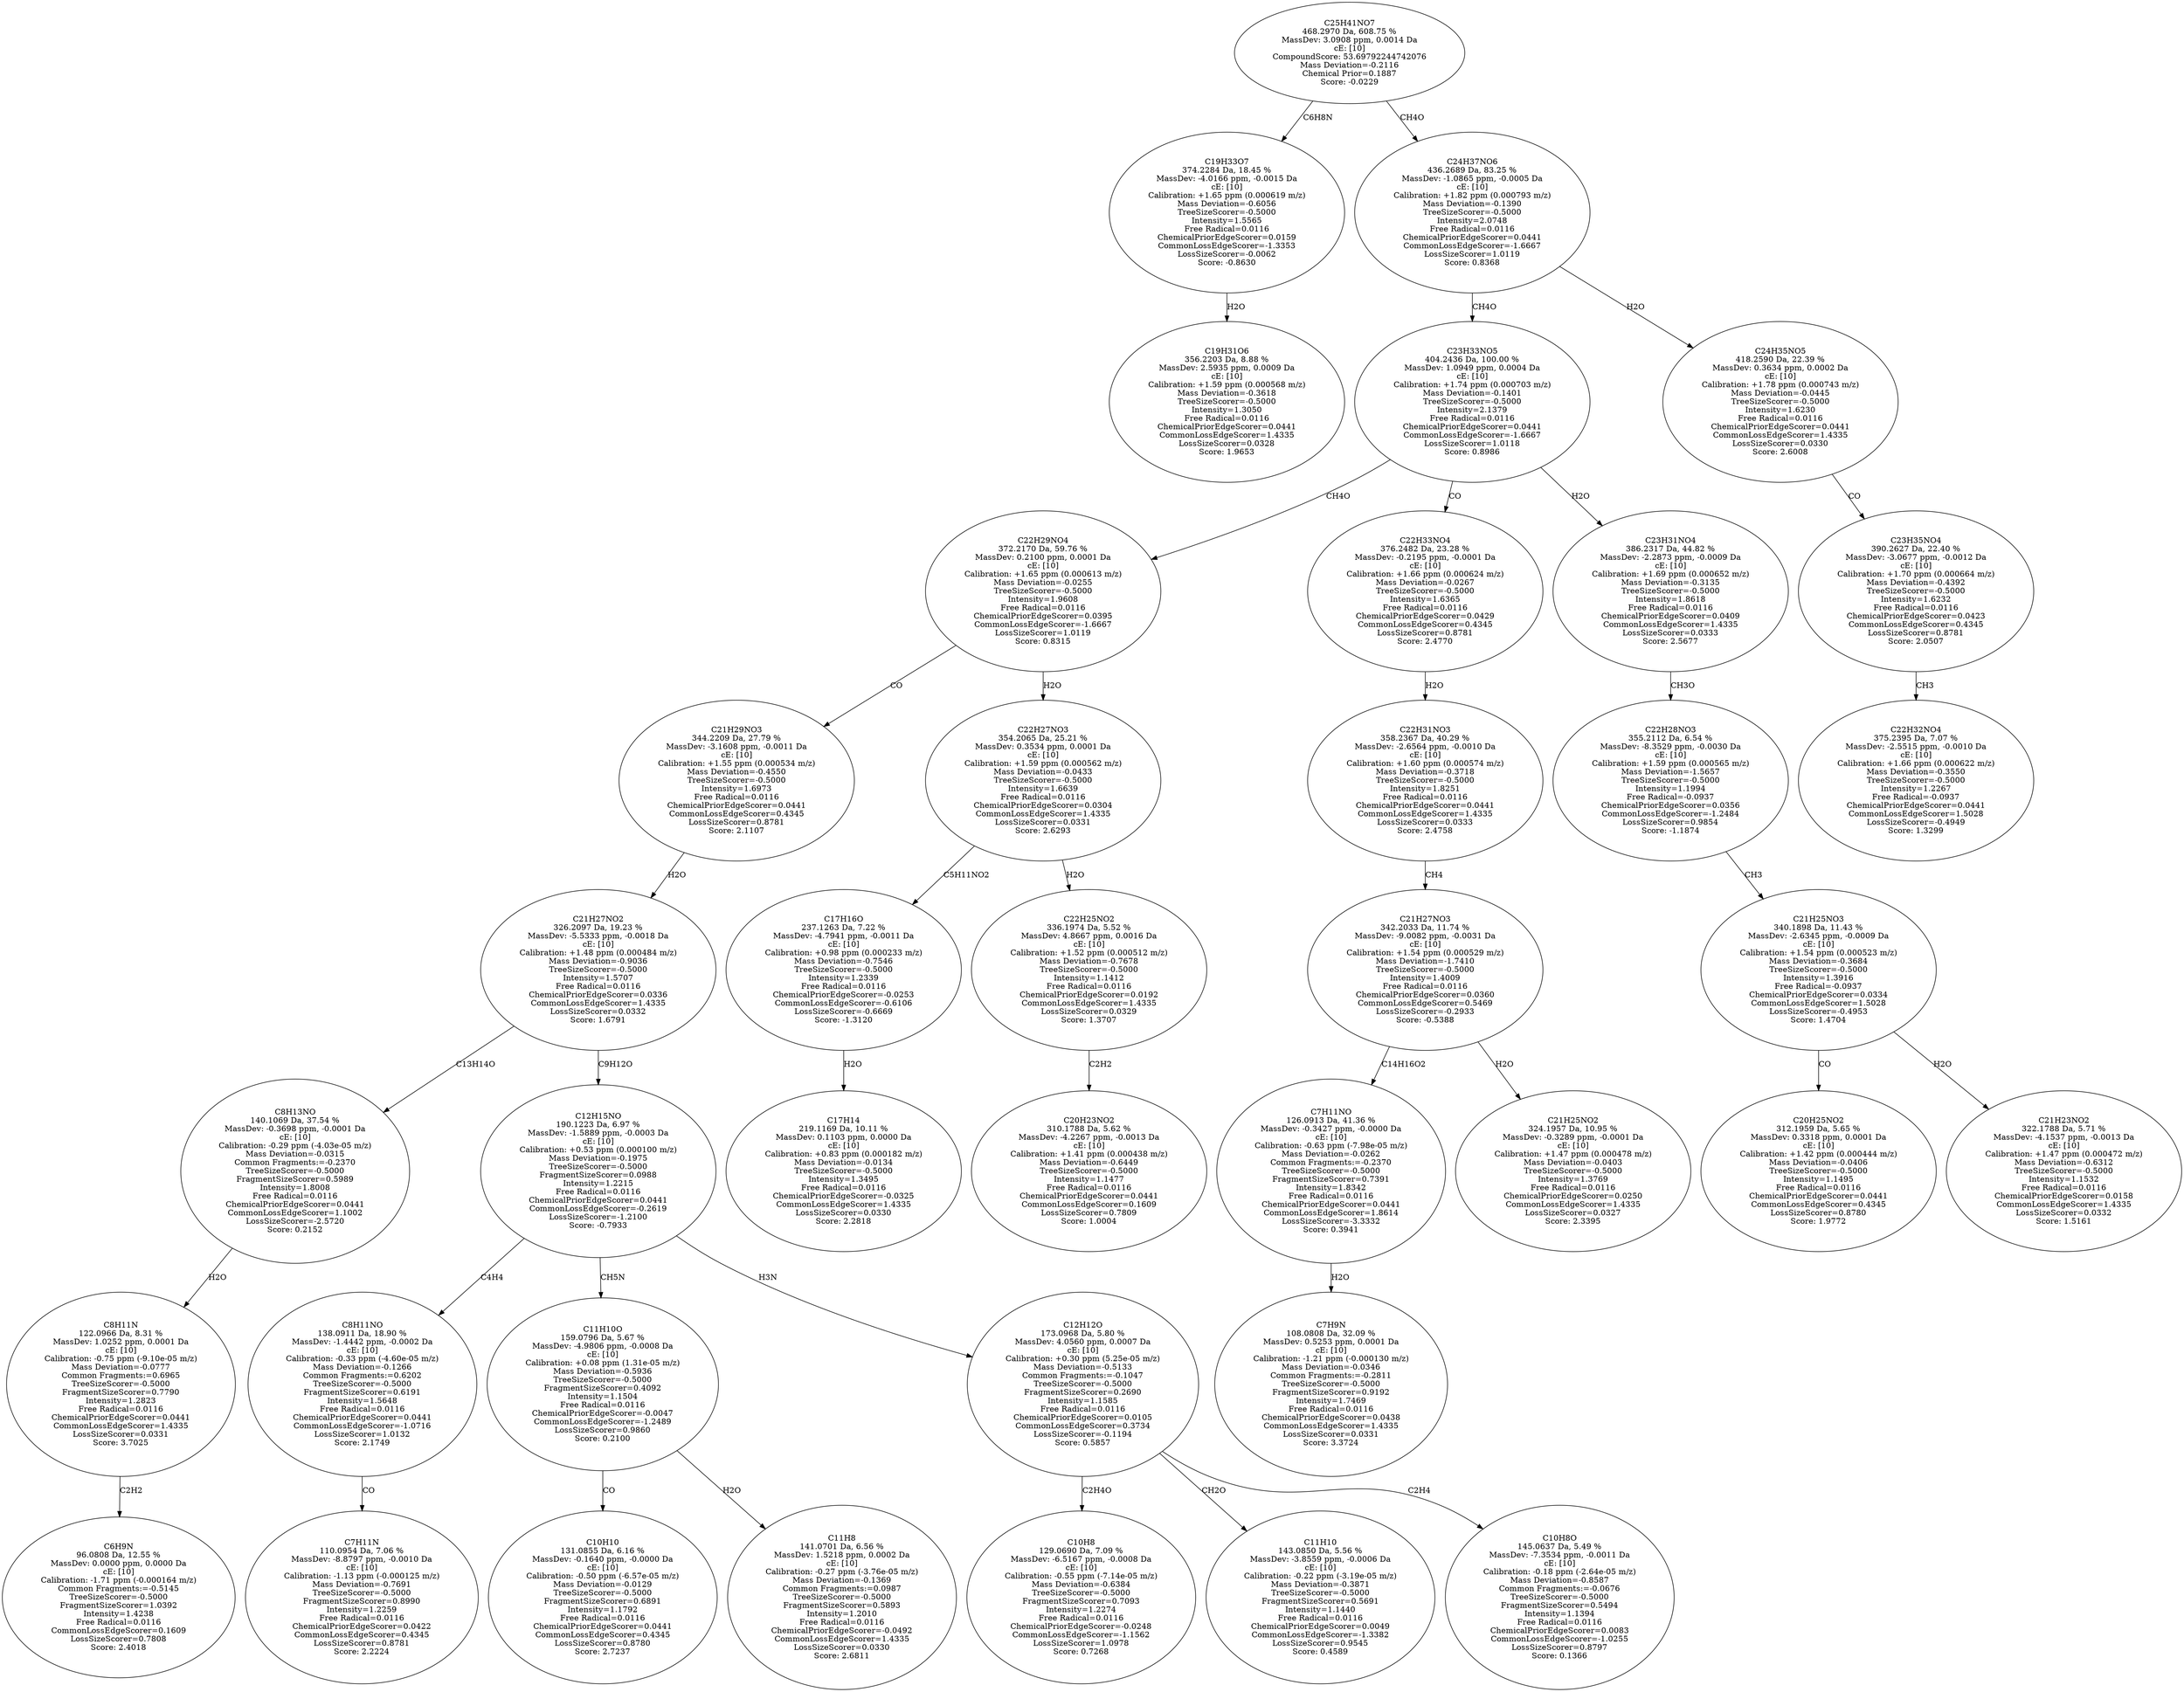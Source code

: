 strict digraph {
v1 [label="C19H31O6\n356.2203 Da, 8.88 %\nMassDev: 2.5935 ppm, 0.0009 Da\ncE: [10]\nCalibration: +1.59 ppm (0.000568 m/z)\nMass Deviation=-0.3618\nTreeSizeScorer=-0.5000\nIntensity=1.3050\nFree Radical=0.0116\nChemicalPriorEdgeScorer=0.0441\nCommonLossEdgeScorer=1.4335\nLossSizeScorer=0.0328\nScore: 1.9653"];
v2 [label="C19H33O7\n374.2284 Da, 18.45 %\nMassDev: -4.0166 ppm, -0.0015 Da\ncE: [10]\nCalibration: +1.65 ppm (0.000619 m/z)\nMass Deviation=-0.6056\nTreeSizeScorer=-0.5000\nIntensity=1.5565\nFree Radical=0.0116\nChemicalPriorEdgeScorer=0.0159\nCommonLossEdgeScorer=-1.3353\nLossSizeScorer=-0.0062\nScore: -0.8630"];
v3 [label="C6H9N\n96.0808 Da, 12.55 %\nMassDev: 0.0000 ppm, 0.0000 Da\ncE: [10]\nCalibration: -1.71 ppm (-0.000164 m/z)\nCommon Fragments:=-0.5145\nTreeSizeScorer=-0.5000\nFragmentSizeScorer=1.0392\nIntensity=1.4238\nFree Radical=0.0116\nCommonLossEdgeScorer=0.1609\nLossSizeScorer=0.7808\nScore: 2.4018"];
v4 [label="C8H11N\n122.0966 Da, 8.31 %\nMassDev: 1.0252 ppm, 0.0001 Da\ncE: [10]\nCalibration: -0.75 ppm (-9.10e-05 m/z)\nMass Deviation=-0.0777\nCommon Fragments:=0.6965\nTreeSizeScorer=-0.5000\nFragmentSizeScorer=0.7790\nIntensity=1.2823\nFree Radical=0.0116\nChemicalPriorEdgeScorer=0.0441\nCommonLossEdgeScorer=1.4335\nLossSizeScorer=0.0331\nScore: 3.7025"];
v5 [label="C8H13NO\n140.1069 Da, 37.54 %\nMassDev: -0.3698 ppm, -0.0001 Da\ncE: [10]\nCalibration: -0.29 ppm (-4.03e-05 m/z)\nMass Deviation=-0.0315\nCommon Fragments:=-0.2370\nTreeSizeScorer=-0.5000\nFragmentSizeScorer=0.5989\nIntensity=1.8008\nFree Radical=0.0116\nChemicalPriorEdgeScorer=0.0441\nCommonLossEdgeScorer=1.1002\nLossSizeScorer=-2.5720\nScore: 0.2152"];
v6 [label="C7H11N\n110.0954 Da, 7.06 %\nMassDev: -8.8797 ppm, -0.0010 Da\ncE: [10]\nCalibration: -1.13 ppm (-0.000125 m/z)\nMass Deviation=-0.7691\nTreeSizeScorer=-0.5000\nFragmentSizeScorer=0.8990\nIntensity=1.2259\nFree Radical=0.0116\nChemicalPriorEdgeScorer=0.0422\nCommonLossEdgeScorer=0.4345\nLossSizeScorer=0.8781\nScore: 2.2224"];
v7 [label="C8H11NO\n138.0911 Da, 18.90 %\nMassDev: -1.4442 ppm, -0.0002 Da\ncE: [10]\nCalibration: -0.33 ppm (-4.60e-05 m/z)\nMass Deviation=-0.1266\nCommon Fragments:=0.6202\nTreeSizeScorer=-0.5000\nFragmentSizeScorer=0.6191\nIntensity=1.5648\nFree Radical=0.0116\nChemicalPriorEdgeScorer=0.0441\nCommonLossEdgeScorer=-1.0716\nLossSizeScorer=1.0132\nScore: 2.1749"];
v8 [label="C10H10\n131.0855 Da, 6.16 %\nMassDev: -0.1640 ppm, -0.0000 Da\ncE: [10]\nCalibration: -0.50 ppm (-6.57e-05 m/z)\nMass Deviation=-0.0129\nTreeSizeScorer=-0.5000\nFragmentSizeScorer=0.6891\nIntensity=1.1792\nFree Radical=0.0116\nChemicalPriorEdgeScorer=0.0441\nCommonLossEdgeScorer=0.4345\nLossSizeScorer=0.8780\nScore: 2.7237"];
v9 [label="C11H8\n141.0701 Da, 6.56 %\nMassDev: 1.5218 ppm, 0.0002 Da\ncE: [10]\nCalibration: -0.27 ppm (-3.76e-05 m/z)\nMass Deviation=-0.1369\nCommon Fragments:=0.0987\nTreeSizeScorer=-0.5000\nFragmentSizeScorer=0.5893\nIntensity=1.2010\nFree Radical=0.0116\nChemicalPriorEdgeScorer=-0.0492\nCommonLossEdgeScorer=1.4335\nLossSizeScorer=0.0330\nScore: 2.6811"];
v10 [label="C11H10O\n159.0796 Da, 5.67 %\nMassDev: -4.9806 ppm, -0.0008 Da\ncE: [10]\nCalibration: +0.08 ppm (1.31e-05 m/z)\nMass Deviation=-0.5936\nTreeSizeScorer=-0.5000\nFragmentSizeScorer=0.4092\nIntensity=1.1504\nFree Radical=0.0116\nChemicalPriorEdgeScorer=-0.0047\nCommonLossEdgeScorer=-1.2489\nLossSizeScorer=0.9860\nScore: 0.2100"];
v11 [label="C10H8\n129.0690 Da, 7.09 %\nMassDev: -6.5167 ppm, -0.0008 Da\ncE: [10]\nCalibration: -0.55 ppm (-7.14e-05 m/z)\nMass Deviation=-0.6384\nTreeSizeScorer=-0.5000\nFragmentSizeScorer=0.7093\nIntensity=1.2274\nFree Radical=0.0116\nChemicalPriorEdgeScorer=-0.0248\nCommonLossEdgeScorer=-1.1562\nLossSizeScorer=1.0978\nScore: 0.7268"];
v12 [label="C11H10\n143.0850 Da, 5.56 %\nMassDev: -3.8559 ppm, -0.0006 Da\ncE: [10]\nCalibration: -0.22 ppm (-3.19e-05 m/z)\nMass Deviation=-0.3871\nTreeSizeScorer=-0.5000\nFragmentSizeScorer=0.5691\nIntensity=1.1440\nFree Radical=0.0116\nChemicalPriorEdgeScorer=0.0049\nCommonLossEdgeScorer=-1.3382\nLossSizeScorer=0.9545\nScore: 0.4589"];
v13 [label="C10H8O\n145.0637 Da, 5.49 %\nMassDev: -7.3534 ppm, -0.0011 Da\ncE: [10]\nCalibration: -0.18 ppm (-2.64e-05 m/z)\nMass Deviation=-0.8587\nCommon Fragments:=-0.0676\nTreeSizeScorer=-0.5000\nFragmentSizeScorer=0.5494\nIntensity=1.1394\nFree Radical=0.0116\nChemicalPriorEdgeScorer=0.0083\nCommonLossEdgeScorer=-1.0255\nLossSizeScorer=0.8797\nScore: 0.1366"];
v14 [label="C12H12O\n173.0968 Da, 5.80 %\nMassDev: 4.0560 ppm, 0.0007 Da\ncE: [10]\nCalibration: +0.30 ppm (5.25e-05 m/z)\nMass Deviation=-0.5133\nCommon Fragments:=-0.1047\nTreeSizeScorer=-0.5000\nFragmentSizeScorer=0.2690\nIntensity=1.1585\nFree Radical=0.0116\nChemicalPriorEdgeScorer=0.0105\nCommonLossEdgeScorer=0.3734\nLossSizeScorer=-0.1194\nScore: 0.5857"];
v15 [label="C12H15NO\n190.1223 Da, 6.97 %\nMassDev: -1.5889 ppm, -0.0003 Da\ncE: [10]\nCalibration: +0.53 ppm (0.000100 m/z)\nMass Deviation=-0.1975\nTreeSizeScorer=-0.5000\nFragmentSizeScorer=0.0988\nIntensity=1.2215\nFree Radical=0.0116\nChemicalPriorEdgeScorer=0.0441\nCommonLossEdgeScorer=-0.2619\nLossSizeScorer=-1.2100\nScore: -0.7933"];
v16 [label="C21H27NO2\n326.2097 Da, 19.23 %\nMassDev: -5.5333 ppm, -0.0018 Da\ncE: [10]\nCalibration: +1.48 ppm (0.000484 m/z)\nMass Deviation=-0.9036\nTreeSizeScorer=-0.5000\nIntensity=1.5707\nFree Radical=0.0116\nChemicalPriorEdgeScorer=0.0336\nCommonLossEdgeScorer=1.4335\nLossSizeScorer=0.0332\nScore: 1.6791"];
v17 [label="C21H29NO3\n344.2209 Da, 27.79 %\nMassDev: -3.1608 ppm, -0.0011 Da\ncE: [10]\nCalibration: +1.55 ppm (0.000534 m/z)\nMass Deviation=-0.4550\nTreeSizeScorer=-0.5000\nIntensity=1.6973\nFree Radical=0.0116\nChemicalPriorEdgeScorer=0.0441\nCommonLossEdgeScorer=0.4345\nLossSizeScorer=0.8781\nScore: 2.1107"];
v18 [label="C17H14\n219.1169 Da, 10.11 %\nMassDev: 0.1103 ppm, 0.0000 Da\ncE: [10]\nCalibration: +0.83 ppm (0.000182 m/z)\nMass Deviation=-0.0134\nTreeSizeScorer=-0.5000\nIntensity=1.3495\nFree Radical=0.0116\nChemicalPriorEdgeScorer=-0.0325\nCommonLossEdgeScorer=1.4335\nLossSizeScorer=0.0330\nScore: 2.2818"];
v19 [label="C17H16O\n237.1263 Da, 7.22 %\nMassDev: -4.7941 ppm, -0.0011 Da\ncE: [10]\nCalibration: +0.98 ppm (0.000233 m/z)\nMass Deviation=-0.7546\nTreeSizeScorer=-0.5000\nIntensity=1.2339\nFree Radical=0.0116\nChemicalPriorEdgeScorer=-0.0253\nCommonLossEdgeScorer=-0.6106\nLossSizeScorer=-0.6669\nScore: -1.3120"];
v20 [label="C20H23NO2\n310.1788 Da, 5.62 %\nMassDev: -4.2267 ppm, -0.0013 Da\ncE: [10]\nCalibration: +1.41 ppm (0.000438 m/z)\nMass Deviation=-0.6449\nTreeSizeScorer=-0.5000\nIntensity=1.1477\nFree Radical=0.0116\nChemicalPriorEdgeScorer=0.0441\nCommonLossEdgeScorer=0.1609\nLossSizeScorer=0.7809\nScore: 1.0004"];
v21 [label="C22H25NO2\n336.1974 Da, 5.52 %\nMassDev: 4.8667 ppm, 0.0016 Da\ncE: [10]\nCalibration: +1.52 ppm (0.000512 m/z)\nMass Deviation=-0.7678\nTreeSizeScorer=-0.5000\nIntensity=1.1412\nFree Radical=0.0116\nChemicalPriorEdgeScorer=0.0192\nCommonLossEdgeScorer=1.4335\nLossSizeScorer=0.0329\nScore: 1.3707"];
v22 [label="C22H27NO3\n354.2065 Da, 25.21 %\nMassDev: 0.3534 ppm, 0.0001 Da\ncE: [10]\nCalibration: +1.59 ppm (0.000562 m/z)\nMass Deviation=-0.0433\nTreeSizeScorer=-0.5000\nIntensity=1.6639\nFree Radical=0.0116\nChemicalPriorEdgeScorer=0.0304\nCommonLossEdgeScorer=1.4335\nLossSizeScorer=0.0331\nScore: 2.6293"];
v23 [label="C22H29NO4\n372.2170 Da, 59.76 %\nMassDev: 0.2100 ppm, 0.0001 Da\ncE: [10]\nCalibration: +1.65 ppm (0.000613 m/z)\nMass Deviation=-0.0255\nTreeSizeScorer=-0.5000\nIntensity=1.9608\nFree Radical=0.0116\nChemicalPriorEdgeScorer=0.0395\nCommonLossEdgeScorer=-1.6667\nLossSizeScorer=1.0119\nScore: 0.8315"];
v24 [label="C7H9N\n108.0808 Da, 32.09 %\nMassDev: 0.5253 ppm, 0.0001 Da\ncE: [10]\nCalibration: -1.21 ppm (-0.000130 m/z)\nMass Deviation=-0.0346\nCommon Fragments:=-0.2811\nTreeSizeScorer=-0.5000\nFragmentSizeScorer=0.9192\nIntensity=1.7469\nFree Radical=0.0116\nChemicalPriorEdgeScorer=0.0438\nCommonLossEdgeScorer=1.4335\nLossSizeScorer=0.0331\nScore: 3.3724"];
v25 [label="C7H11NO\n126.0913 Da, 41.36 %\nMassDev: -0.3427 ppm, -0.0000 Da\ncE: [10]\nCalibration: -0.63 ppm (-7.98e-05 m/z)\nMass Deviation=-0.0262\nCommon Fragments:=-0.2370\nTreeSizeScorer=-0.5000\nFragmentSizeScorer=0.7391\nIntensity=1.8342\nFree Radical=0.0116\nChemicalPriorEdgeScorer=0.0441\nCommonLossEdgeScorer=1.8614\nLossSizeScorer=-3.3332\nScore: 0.3941"];
v26 [label="C21H25NO2\n324.1957 Da, 10.95 %\nMassDev: -0.3289 ppm, -0.0001 Da\ncE: [10]\nCalibration: +1.47 ppm (0.000478 m/z)\nMass Deviation=-0.0403\nTreeSizeScorer=-0.5000\nIntensity=1.3769\nFree Radical=0.0116\nChemicalPriorEdgeScorer=0.0250\nCommonLossEdgeScorer=1.4335\nLossSizeScorer=0.0327\nScore: 2.3395"];
v27 [label="C21H27NO3\n342.2033 Da, 11.74 %\nMassDev: -9.0082 ppm, -0.0031 Da\ncE: [10]\nCalibration: +1.54 ppm (0.000529 m/z)\nMass Deviation=-1.7410\nTreeSizeScorer=-0.5000\nIntensity=1.4009\nFree Radical=0.0116\nChemicalPriorEdgeScorer=0.0360\nCommonLossEdgeScorer=0.5469\nLossSizeScorer=-0.2933\nScore: -0.5388"];
v28 [label="C22H31NO3\n358.2367 Da, 40.29 %\nMassDev: -2.6564 ppm, -0.0010 Da\ncE: [10]\nCalibration: +1.60 ppm (0.000574 m/z)\nMass Deviation=-0.3718\nTreeSizeScorer=-0.5000\nIntensity=1.8251\nFree Radical=0.0116\nChemicalPriorEdgeScorer=0.0441\nCommonLossEdgeScorer=1.4335\nLossSizeScorer=0.0333\nScore: 2.4758"];
v29 [label="C22H33NO4\n376.2482 Da, 23.28 %\nMassDev: -0.2195 ppm, -0.0001 Da\ncE: [10]\nCalibration: +1.66 ppm (0.000624 m/z)\nMass Deviation=-0.0267\nTreeSizeScorer=-0.5000\nIntensity=1.6365\nFree Radical=0.0116\nChemicalPriorEdgeScorer=0.0429\nCommonLossEdgeScorer=0.4345\nLossSizeScorer=0.8781\nScore: 2.4770"];
v30 [label="C20H25NO2\n312.1959 Da, 5.65 %\nMassDev: 0.3318 ppm, 0.0001 Da\ncE: [10]\nCalibration: +1.42 ppm (0.000444 m/z)\nMass Deviation=-0.0406\nTreeSizeScorer=-0.5000\nIntensity=1.1495\nFree Radical=0.0116\nChemicalPriorEdgeScorer=0.0441\nCommonLossEdgeScorer=0.4345\nLossSizeScorer=0.8780\nScore: 1.9772"];
v31 [label="C21H23NO2\n322.1788 Da, 5.71 %\nMassDev: -4.1537 ppm, -0.0013 Da\ncE: [10]\nCalibration: +1.47 ppm (0.000472 m/z)\nMass Deviation=-0.6312\nTreeSizeScorer=-0.5000\nIntensity=1.1532\nFree Radical=0.0116\nChemicalPriorEdgeScorer=0.0158\nCommonLossEdgeScorer=1.4335\nLossSizeScorer=0.0332\nScore: 1.5161"];
v32 [label="C21H25NO3\n340.1898 Da, 11.43 %\nMassDev: -2.6345 ppm, -0.0009 Da\ncE: [10]\nCalibration: +1.54 ppm (0.000523 m/z)\nMass Deviation=-0.3684\nTreeSizeScorer=-0.5000\nIntensity=1.3916\nFree Radical=-0.0937\nChemicalPriorEdgeScorer=0.0334\nCommonLossEdgeScorer=1.5028\nLossSizeScorer=-0.4953\nScore: 1.4704"];
v33 [label="C22H28NO3\n355.2112 Da, 6.54 %\nMassDev: -8.3529 ppm, -0.0030 Da\ncE: [10]\nCalibration: +1.59 ppm (0.000565 m/z)\nMass Deviation=-1.5657\nTreeSizeScorer=-0.5000\nIntensity=1.1994\nFree Radical=-0.0937\nChemicalPriorEdgeScorer=0.0356\nCommonLossEdgeScorer=-1.2484\nLossSizeScorer=0.9854\nScore: -1.1874"];
v34 [label="C23H31NO4\n386.2317 Da, 44.82 %\nMassDev: -2.2873 ppm, -0.0009 Da\ncE: [10]\nCalibration: +1.69 ppm (0.000652 m/z)\nMass Deviation=-0.3135\nTreeSizeScorer=-0.5000\nIntensity=1.8618\nFree Radical=0.0116\nChemicalPriorEdgeScorer=0.0409\nCommonLossEdgeScorer=1.4335\nLossSizeScorer=0.0333\nScore: 2.5677"];
v35 [label="C23H33NO5\n404.2436 Da, 100.00 %\nMassDev: 1.0949 ppm, 0.0004 Da\ncE: [10]\nCalibration: +1.74 ppm (0.000703 m/z)\nMass Deviation=-0.1401\nTreeSizeScorer=-0.5000\nIntensity=2.1379\nFree Radical=0.0116\nChemicalPriorEdgeScorer=0.0441\nCommonLossEdgeScorer=-1.6667\nLossSizeScorer=1.0118\nScore: 0.8986"];
v36 [label="C22H32NO4\n375.2395 Da, 7.07 %\nMassDev: -2.5515 ppm, -0.0010 Da\ncE: [10]\nCalibration: +1.66 ppm (0.000622 m/z)\nMass Deviation=-0.3550\nTreeSizeScorer=-0.5000\nIntensity=1.2267\nFree Radical=-0.0937\nChemicalPriorEdgeScorer=0.0441\nCommonLossEdgeScorer=1.5028\nLossSizeScorer=-0.4949\nScore: 1.3299"];
v37 [label="C23H35NO4\n390.2627 Da, 22.40 %\nMassDev: -3.0677 ppm, -0.0012 Da\ncE: [10]\nCalibration: +1.70 ppm (0.000664 m/z)\nMass Deviation=-0.4392\nTreeSizeScorer=-0.5000\nIntensity=1.6232\nFree Radical=0.0116\nChemicalPriorEdgeScorer=0.0423\nCommonLossEdgeScorer=0.4345\nLossSizeScorer=0.8781\nScore: 2.0507"];
v38 [label="C24H35NO5\n418.2590 Da, 22.39 %\nMassDev: 0.3634 ppm, 0.0002 Da\ncE: [10]\nCalibration: +1.78 ppm (0.000743 m/z)\nMass Deviation=-0.0445\nTreeSizeScorer=-0.5000\nIntensity=1.6230\nFree Radical=0.0116\nChemicalPriorEdgeScorer=0.0441\nCommonLossEdgeScorer=1.4335\nLossSizeScorer=0.0330\nScore: 2.6008"];
v39 [label="C24H37NO6\n436.2689 Da, 83.25 %\nMassDev: -1.0865 ppm, -0.0005 Da\ncE: [10]\nCalibration: +1.82 ppm (0.000793 m/z)\nMass Deviation=-0.1390\nTreeSizeScorer=-0.5000\nIntensity=2.0748\nFree Radical=0.0116\nChemicalPriorEdgeScorer=0.0441\nCommonLossEdgeScorer=-1.6667\nLossSizeScorer=1.0119\nScore: 0.8368"];
v40 [label="C25H41NO7\n468.2970 Da, 608.75 %\nMassDev: 3.0908 ppm, 0.0014 Da\ncE: [10]\nCompoundScore: 53.69792244742076\nMass Deviation=-0.2116\nChemical Prior=0.1887\nScore: -0.0229"];
v2 -> v1 [label="H2O"];
v40 -> v2 [label="C6H8N"];
v4 -> v3 [label="C2H2"];
v5 -> v4 [label="H2O"];
v16 -> v5 [label="C13H14O"];
v7 -> v6 [label="CO"];
v15 -> v7 [label="C4H4"];
v10 -> v8 [label="CO"];
v10 -> v9 [label="H2O"];
v15 -> v10 [label="CH5N"];
v14 -> v11 [label="C2H4O"];
v14 -> v12 [label="CH2O"];
v14 -> v13 [label="C2H4"];
v15 -> v14 [label="H3N"];
v16 -> v15 [label="C9H12O"];
v17 -> v16 [label="H2O"];
v23 -> v17 [label="CO"];
v19 -> v18 [label="H2O"];
v22 -> v19 [label="C5H11NO2"];
v21 -> v20 [label="C2H2"];
v22 -> v21 [label="H2O"];
v23 -> v22 [label="H2O"];
v35 -> v23 [label="CH4O"];
v25 -> v24 [label="H2O"];
v27 -> v25 [label="C14H16O2"];
v27 -> v26 [label="H2O"];
v28 -> v27 [label="CH4"];
v29 -> v28 [label="H2O"];
v35 -> v29 [label="CO"];
v32 -> v30 [label="CO"];
v32 -> v31 [label="H2O"];
v33 -> v32 [label="CH3"];
v34 -> v33 [label="CH3O"];
v35 -> v34 [label="H2O"];
v39 -> v35 [label="CH4O"];
v37 -> v36 [label="CH3"];
v38 -> v37 [label="CO"];
v39 -> v38 [label="H2O"];
v40 -> v39 [label="CH4O"];
}